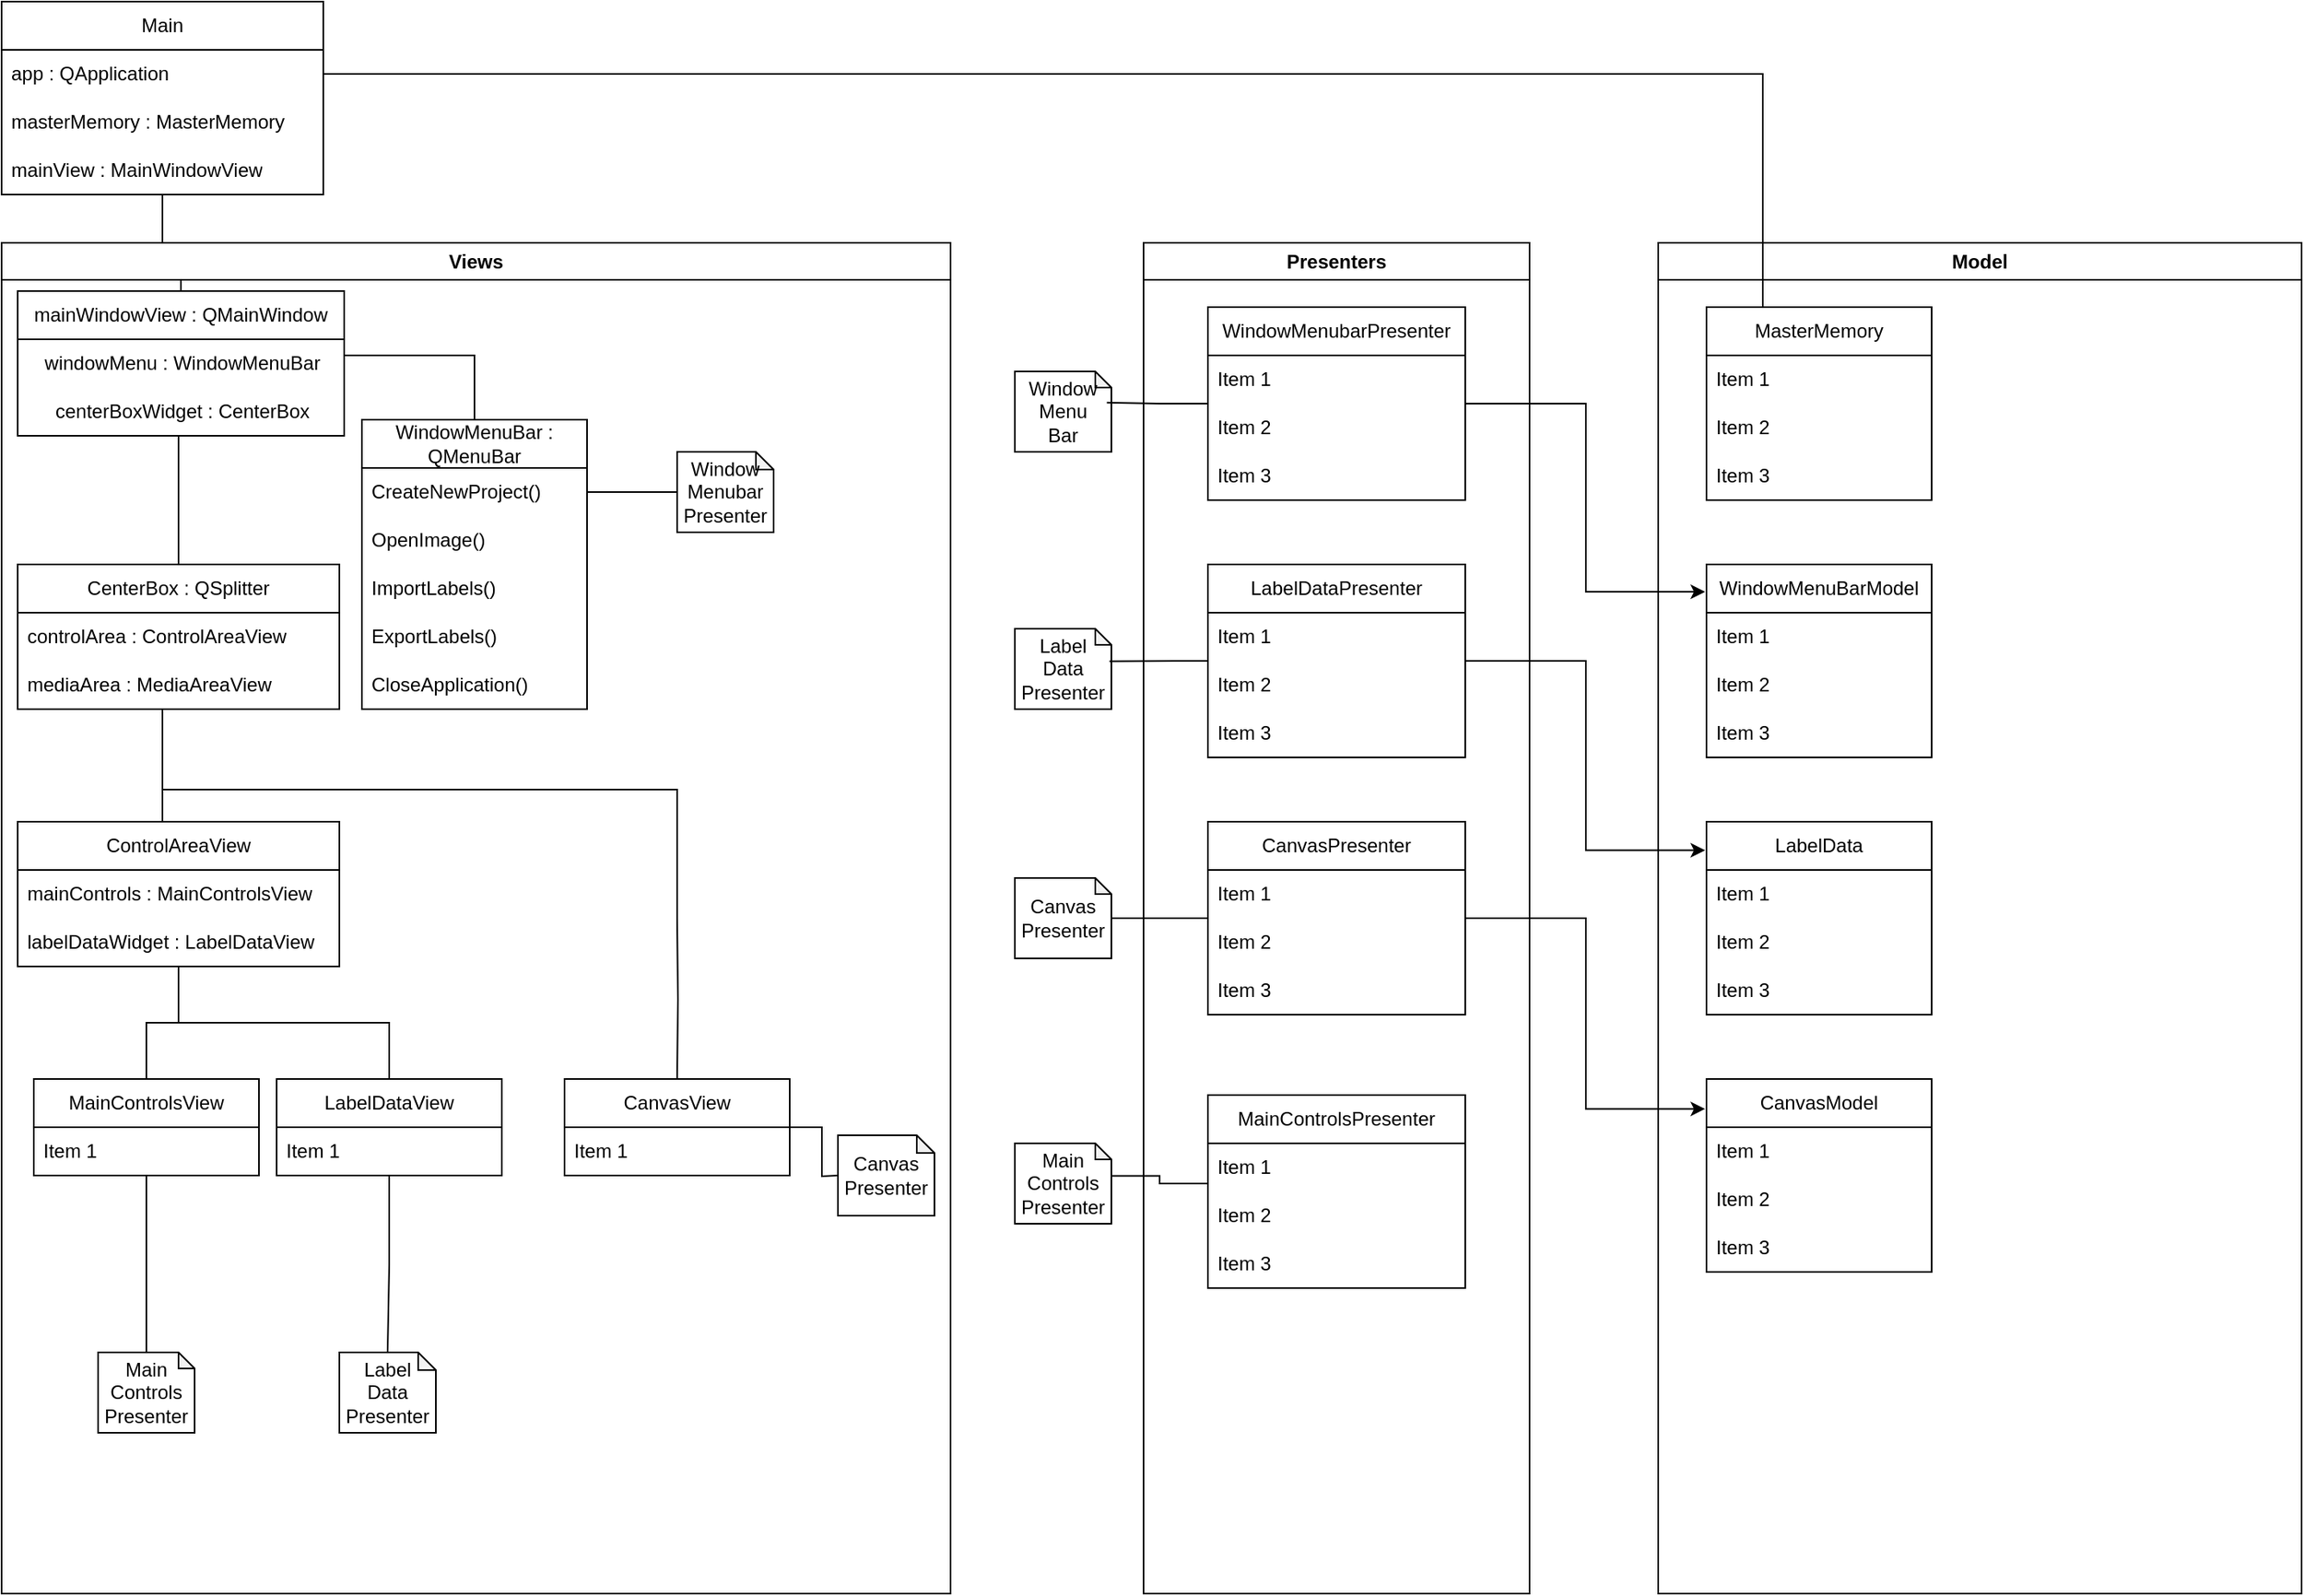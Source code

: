 <mxfile>
    <diagram id="C5RBs43oDa-KdzZeNtuy" name="Page-1">
        <mxGraphModel dx="1040" dy="496" grid="1" gridSize="10" guides="1" tooltips="1" connect="1" arrows="1" fold="1" page="1" pageScale="1" pageWidth="827" pageHeight="1169" math="0" shadow="0">
            <root>
                <mxCell id="WIyWlLk6GJQsqaUBKTNV-0"/>
                <mxCell id="WIyWlLk6GJQsqaUBKTNV-1" parent="WIyWlLk6GJQsqaUBKTNV-0"/>
                <mxCell id="UlnTeUXW9bFIteBgBk3g-49" style="edgeStyle=orthogonalEdgeStyle;rounded=0;orthogonalLoop=1;jettySize=auto;html=1;entryX=0.5;entryY=0;entryDx=0;entryDy=0;endArrow=none;endFill=0;" parent="WIyWlLk6GJQsqaUBKTNV-1" source="UlnTeUXW9bFIteBgBk3g-0" target="UlnTeUXW9bFIteBgBk3g-4" edge="1">
                    <mxGeometry relative="1" as="geometry"/>
                </mxCell>
                <mxCell id="UlnTeUXW9bFIteBgBk3g-0" value="Main" style="swimlane;fontStyle=0;childLayout=stackLayout;horizontal=1;startSize=30;horizontalStack=0;resizeParent=1;resizeParentMax=0;resizeLast=0;collapsible=1;marginBottom=0;whiteSpace=wrap;html=1;" parent="WIyWlLk6GJQsqaUBKTNV-1" vertex="1">
                    <mxGeometry x="50" y="50" width="200" height="120" as="geometry">
                        <mxRectangle x="80" y="70" width="70" height="30" as="alternateBounds"/>
                    </mxGeometry>
                </mxCell>
                <mxCell id="UlnTeUXW9bFIteBgBk3g-1" value="app : QApplication" style="text;strokeColor=none;fillColor=none;align=left;verticalAlign=middle;spacingLeft=4;spacingRight=4;overflow=hidden;points=[[0,0.5],[1,0.5]];portConstraint=eastwest;rotatable=0;whiteSpace=wrap;html=1;" parent="UlnTeUXW9bFIteBgBk3g-0" vertex="1">
                    <mxGeometry y="30" width="200" height="30" as="geometry"/>
                </mxCell>
                <mxCell id="UlnTeUXW9bFIteBgBk3g-2" value="masterMemory : MasterMemory" style="text;strokeColor=none;fillColor=none;align=left;verticalAlign=middle;spacingLeft=4;spacingRight=4;overflow=hidden;points=[[0,0.5],[1,0.5]];portConstraint=eastwest;rotatable=0;whiteSpace=wrap;html=1;" parent="UlnTeUXW9bFIteBgBk3g-0" vertex="1">
                    <mxGeometry y="60" width="200" height="30" as="geometry"/>
                </mxCell>
                <mxCell id="sI5Y6Wk5CKHaaCJfzd3--6" value="mainView : MainWindowView" style="text;strokeColor=none;fillColor=none;align=left;verticalAlign=middle;spacingLeft=4;spacingRight=4;overflow=hidden;points=[[0,0.5],[1,0.5]];portConstraint=eastwest;rotatable=0;whiteSpace=wrap;html=1;" parent="UlnTeUXW9bFIteBgBk3g-0" vertex="1">
                    <mxGeometry y="90" width="200" height="30" as="geometry"/>
                </mxCell>
                <mxCell id="UlnTeUXW9bFIteBgBk3g-8" value="Views" style="swimlane;whiteSpace=wrap;html=1;" parent="WIyWlLk6GJQsqaUBKTNV-1" vertex="1">
                    <mxGeometry x="50" y="200" width="590" height="840" as="geometry"/>
                </mxCell>
                <mxCell id="UlnTeUXW9bFIteBgBk3g-47" style="edgeStyle=orthogonalEdgeStyle;rounded=0;orthogonalLoop=1;jettySize=auto;html=1;endArrow=none;endFill=0;" parent="UlnTeUXW9bFIteBgBk3g-8" source="UlnTeUXW9bFIteBgBk3g-4" target="UlnTeUXW9bFIteBgBk3g-9" edge="1">
                    <mxGeometry relative="1" as="geometry">
                        <Array as="points">
                            <mxPoint x="110" y="140"/>
                            <mxPoint x="110" y="140"/>
                        </Array>
                    </mxGeometry>
                </mxCell>
                <mxCell id="UlnTeUXW9bFIteBgBk3g-4" value="mainWindowView : QMainWindow" style="swimlane;fontStyle=0;childLayout=stackLayout;horizontal=1;startSize=30;horizontalStack=0;resizeParent=1;resizeParentMax=0;resizeLast=0;collapsible=1;marginBottom=0;whiteSpace=wrap;html=1;" parent="UlnTeUXW9bFIteBgBk3g-8" vertex="1">
                    <mxGeometry x="10" y="30" width="203" height="90" as="geometry">
                        <mxRectangle x="30" y="40" width="220" height="30" as="alternateBounds"/>
                    </mxGeometry>
                </mxCell>
                <mxCell id="sI5Y6Wk5CKHaaCJfzd3--17" value="&lt;div&gt;windowMenu : WindowMenuBar&lt;/div&gt;" style="text;html=1;align=center;verticalAlign=middle;resizable=0;points=[];autosize=1;strokeColor=none;fillColor=none;" parent="UlnTeUXW9bFIteBgBk3g-4" vertex="1">
                    <mxGeometry y="30" width="203" height="30" as="geometry"/>
                </mxCell>
                <mxCell id="sI5Y6Wk5CKHaaCJfzd3--18" value="centerBoxWidget : CenterBox" style="text;html=1;align=center;verticalAlign=middle;resizable=0;points=[];autosize=1;strokeColor=none;fillColor=none;" parent="UlnTeUXW9bFIteBgBk3g-4" vertex="1">
                    <mxGeometry y="60" width="203" height="30" as="geometry"/>
                </mxCell>
                <mxCell id="UlnTeUXW9bFIteBgBk3g-60" style="edgeStyle=orthogonalEdgeStyle;rounded=0;orthogonalLoop=1;jettySize=auto;html=1;entryX=0.5;entryY=0;entryDx=0;entryDy=0;endArrow=none;endFill=0;" parent="UlnTeUXW9bFIteBgBk3g-8" source="UlnTeUXW9bFIteBgBk3g-21" target="UlnTeUXW9bFIteBgBk3g-56" edge="1">
                    <mxGeometry relative="1" as="geometry"/>
                </mxCell>
                <mxCell id="UlnTeUXW9bFIteBgBk3g-61" style="edgeStyle=orthogonalEdgeStyle;rounded=0;orthogonalLoop=1;jettySize=auto;html=1;entryX=0.5;entryY=0;entryDx=0;entryDy=0;endArrow=none;endFill=0;" parent="UlnTeUXW9bFIteBgBk3g-8" source="UlnTeUXW9bFIteBgBk3g-21" target="UlnTeUXW9bFIteBgBk3g-52" edge="1">
                    <mxGeometry relative="1" as="geometry"/>
                </mxCell>
                <mxCell id="UlnTeUXW9bFIteBgBk3g-21" value="ControlAreaView" style="swimlane;fontStyle=0;childLayout=stackLayout;horizontal=1;startSize=30;horizontalStack=0;resizeParent=1;resizeParentMax=0;resizeLast=0;collapsible=1;marginBottom=0;whiteSpace=wrap;html=1;" parent="UlnTeUXW9bFIteBgBk3g-8" vertex="1">
                    <mxGeometry x="10" y="360" width="200" height="90" as="geometry"/>
                </mxCell>
                <mxCell id="UlnTeUXW9bFIteBgBk3g-22" value="mainControls : MainControlsView" style="text;strokeColor=none;fillColor=none;align=left;verticalAlign=middle;spacingLeft=4;spacingRight=4;overflow=hidden;points=[[0,0.5],[1,0.5]];portConstraint=eastwest;rotatable=0;whiteSpace=wrap;html=1;" parent="UlnTeUXW9bFIteBgBk3g-21" vertex="1">
                    <mxGeometry y="30" width="200" height="30" as="geometry"/>
                </mxCell>
                <mxCell id="sI5Y6Wk5CKHaaCJfzd3--20" value="labelDataWidget : LabelDataView" style="text;strokeColor=none;fillColor=none;align=left;verticalAlign=middle;spacingLeft=4;spacingRight=4;overflow=hidden;points=[[0,0.5],[1,0.5]];portConstraint=eastwest;rotatable=0;whiteSpace=wrap;html=1;" parent="UlnTeUXW9bFIteBgBk3g-21" vertex="1">
                    <mxGeometry y="60" width="200" height="30" as="geometry"/>
                </mxCell>
                <mxCell id="UlnTeUXW9bFIteBgBk3g-45" style="edgeStyle=orthogonalEdgeStyle;rounded=0;orthogonalLoop=1;jettySize=auto;html=1;entryX=0.5;entryY=0;entryDx=0;entryDy=0;endArrow=none;endFill=0;" parent="UlnTeUXW9bFIteBgBk3g-8" source="UlnTeUXW9bFIteBgBk3g-9" target="UlnTeUXW9bFIteBgBk3g-21" edge="1">
                    <mxGeometry relative="1" as="geometry">
                        <Array as="points">
                            <mxPoint x="100" y="310"/>
                            <mxPoint x="100" y="310"/>
                        </Array>
                    </mxGeometry>
                </mxCell>
                <mxCell id="UlnTeUXW9bFIteBgBk3g-9" value="CenterBox : QSplitter" style="swimlane;fontStyle=0;childLayout=stackLayout;horizontal=1;startSize=30;horizontalStack=0;resizeParent=1;resizeParentMax=0;resizeLast=0;collapsible=1;marginBottom=0;whiteSpace=wrap;html=1;" parent="UlnTeUXW9bFIteBgBk3g-8" vertex="1">
                    <mxGeometry x="10" y="200" width="200" height="90" as="geometry"/>
                </mxCell>
                <mxCell id="UlnTeUXW9bFIteBgBk3g-10" value="controlArea : ControlAreaView" style="text;strokeColor=none;fillColor=none;align=left;verticalAlign=middle;spacingLeft=4;spacingRight=4;overflow=hidden;points=[[0,0.5],[1,0.5]];portConstraint=eastwest;rotatable=0;whiteSpace=wrap;html=1;" parent="UlnTeUXW9bFIteBgBk3g-9" vertex="1">
                    <mxGeometry y="30" width="200" height="30" as="geometry"/>
                </mxCell>
                <mxCell id="sI5Y6Wk5CKHaaCJfzd3--19" value="mediaArea : MediaAreaView" style="text;strokeColor=none;fillColor=none;align=left;verticalAlign=middle;spacingLeft=4;spacingRight=4;overflow=hidden;points=[[0,0.5],[1,0.5]];portConstraint=eastwest;rotatable=0;whiteSpace=wrap;html=1;" parent="UlnTeUXW9bFIteBgBk3g-9" vertex="1">
                    <mxGeometry y="60" width="200" height="30" as="geometry"/>
                </mxCell>
                <mxCell id="UlnTeUXW9bFIteBgBk3g-109" style="edgeStyle=orthogonalEdgeStyle;rounded=0;orthogonalLoop=1;jettySize=auto;html=1;endArrow=none;endFill=0;exitX=1;exitY=0.5;exitDx=0;exitDy=0;entryX=0;entryY=0.5;entryDx=0;entryDy=0;entryPerimeter=0;" parent="UlnTeUXW9bFIteBgBk3g-8" source="sI5Y6Wk5CKHaaCJfzd3--12" target="UlnTeUXW9bFIteBgBk3g-170" edge="1">
                    <mxGeometry relative="1" as="geometry">
                        <mxPoint x="400" y="260" as="targetPoint"/>
                        <mxPoint x="350" y="230" as="sourcePoint"/>
                    </mxGeometry>
                </mxCell>
                <mxCell id="UlnTeUXW9bFIteBgBk3g-111" style="edgeStyle=orthogonalEdgeStyle;rounded=0;orthogonalLoop=1;jettySize=auto;html=1;endArrow=none;endFill=0;" parent="UlnTeUXW9bFIteBgBk3g-8" source="UlnTeUXW9bFIteBgBk3g-52" edge="1">
                    <mxGeometry relative="1" as="geometry">
                        <mxPoint x="240" y="690" as="targetPoint"/>
                    </mxGeometry>
                </mxCell>
                <mxCell id="UlnTeUXW9bFIteBgBk3g-52" value="LabelDataView" style="swimlane;fontStyle=0;childLayout=stackLayout;horizontal=1;startSize=30;horizontalStack=0;resizeParent=1;resizeParentMax=0;resizeLast=0;collapsible=1;marginBottom=0;whiteSpace=wrap;html=1;" parent="UlnTeUXW9bFIteBgBk3g-8" vertex="1">
                    <mxGeometry x="171" y="520" width="140" height="60" as="geometry"/>
                </mxCell>
                <mxCell id="UlnTeUXW9bFIteBgBk3g-53" value="Item 1" style="text;strokeColor=none;fillColor=none;align=left;verticalAlign=middle;spacingLeft=4;spacingRight=4;overflow=hidden;points=[[0,0.5],[1,0.5]];portConstraint=eastwest;rotatable=0;whiteSpace=wrap;html=1;" parent="UlnTeUXW9bFIteBgBk3g-52" vertex="1">
                    <mxGeometry y="30" width="140" height="30" as="geometry"/>
                </mxCell>
                <mxCell id="UlnTeUXW9bFIteBgBk3g-110" style="edgeStyle=orthogonalEdgeStyle;rounded=0;orthogonalLoop=1;jettySize=auto;html=1;endArrow=none;endFill=0;" parent="UlnTeUXW9bFIteBgBk3g-8" source="UlnTeUXW9bFIteBgBk3g-56" edge="1">
                    <mxGeometry relative="1" as="geometry">
                        <mxPoint x="90" y="690" as="targetPoint"/>
                    </mxGeometry>
                </mxCell>
                <mxCell id="UlnTeUXW9bFIteBgBk3g-56" value="MainControlsView" style="swimlane;fontStyle=0;childLayout=stackLayout;horizontal=1;startSize=30;horizontalStack=0;resizeParent=1;resizeParentMax=0;resizeLast=0;collapsible=1;marginBottom=0;whiteSpace=wrap;html=1;" parent="UlnTeUXW9bFIteBgBk3g-8" vertex="1">
                    <mxGeometry x="20" y="520" width="140" height="60" as="geometry"/>
                </mxCell>
                <mxCell id="UlnTeUXW9bFIteBgBk3g-57" value="Item 1" style="text;strokeColor=none;fillColor=none;align=left;verticalAlign=middle;spacingLeft=4;spacingRight=4;overflow=hidden;points=[[0,0.5],[1,0.5]];portConstraint=eastwest;rotatable=0;whiteSpace=wrap;html=1;" parent="UlnTeUXW9bFIteBgBk3g-56" vertex="1">
                    <mxGeometry y="30" width="140" height="30" as="geometry"/>
                </mxCell>
                <mxCell id="UlnTeUXW9bFIteBgBk3g-112" style="edgeStyle=orthogonalEdgeStyle;rounded=0;orthogonalLoop=1;jettySize=auto;html=1;endArrow=none;endFill=0;" parent="UlnTeUXW9bFIteBgBk3g-8" source="UlnTeUXW9bFIteBgBk3g-29" edge="1">
                    <mxGeometry relative="1" as="geometry">
                        <mxPoint x="520" y="580" as="targetPoint"/>
                    </mxGeometry>
                </mxCell>
                <mxCell id="UlnTeUXW9bFIteBgBk3g-29" value="CanvasView" style="swimlane;fontStyle=0;childLayout=stackLayout;horizontal=1;startSize=30;horizontalStack=0;resizeParent=1;resizeParentMax=0;resizeLast=0;collapsible=1;marginBottom=0;whiteSpace=wrap;html=1;" parent="UlnTeUXW9bFIteBgBk3g-8" vertex="1">
                    <mxGeometry x="350" y="520" width="140" height="60" as="geometry"/>
                </mxCell>
                <mxCell id="UlnTeUXW9bFIteBgBk3g-30" value="Item 1" style="text;strokeColor=none;fillColor=none;align=left;verticalAlign=middle;spacingLeft=4;spacingRight=4;overflow=hidden;points=[[0,0.5],[1,0.5]];portConstraint=eastwest;rotatable=0;whiteSpace=wrap;html=1;" parent="UlnTeUXW9bFIteBgBk3g-29" vertex="1">
                    <mxGeometry y="30" width="140" height="30" as="geometry"/>
                </mxCell>
                <mxCell id="UlnTeUXW9bFIteBgBk3g-42" style="edgeStyle=orthogonalEdgeStyle;rounded=0;orthogonalLoop=1;jettySize=auto;html=1;entryX=0.5;entryY=0;entryDx=0;entryDy=0;endArrow=none;endFill=0;" parent="UlnTeUXW9bFIteBgBk3g-8" target="UlnTeUXW9bFIteBgBk3g-29" edge="1">
                    <mxGeometry relative="1" as="geometry">
                        <mxPoint x="420" y="420" as="sourcePoint"/>
                    </mxGeometry>
                </mxCell>
                <mxCell id="UlnTeUXW9bFIteBgBk3g-46" style="edgeStyle=orthogonalEdgeStyle;rounded=0;orthogonalLoop=1;jettySize=auto;html=1;endArrow=none;endFill=0;" parent="UlnTeUXW9bFIteBgBk3g-8" source="UlnTeUXW9bFIteBgBk3g-9" edge="1">
                    <mxGeometry relative="1" as="geometry">
                        <Array as="points">
                            <mxPoint x="100" y="340"/>
                            <mxPoint x="420" y="340"/>
                        </Array>
                        <mxPoint x="420" y="420" as="targetPoint"/>
                    </mxGeometry>
                </mxCell>
                <mxCell id="UlnTeUXW9bFIteBgBk3g-164" value="Main&lt;div&gt;Controls&lt;/div&gt;&lt;div&gt;Presenter&lt;/div&gt;" style="shape=note;whiteSpace=wrap;html=1;backgroundOutline=1;darkOpacity=0.05;size=10;" parent="UlnTeUXW9bFIteBgBk3g-8" vertex="1">
                    <mxGeometry x="60" y="690" width="60" height="50" as="geometry"/>
                </mxCell>
                <mxCell id="UlnTeUXW9bFIteBgBk3g-168" value="Canvas&lt;div&gt;Presenter&lt;/div&gt;" style="shape=note;whiteSpace=wrap;html=1;backgroundOutline=1;darkOpacity=0.05;size=11;" parent="UlnTeUXW9bFIteBgBk3g-8" vertex="1">
                    <mxGeometry x="520" y="555" width="60" height="50" as="geometry"/>
                </mxCell>
                <mxCell id="UlnTeUXW9bFIteBgBk3g-169" value="Label&lt;br&gt;Data&lt;br&gt;Presenter" style="shape=note;whiteSpace=wrap;html=1;backgroundOutline=1;darkOpacity=0.05;size=11;" parent="UlnTeUXW9bFIteBgBk3g-8" vertex="1">
                    <mxGeometry x="210" y="690" width="60" height="50" as="geometry"/>
                </mxCell>
                <mxCell id="UlnTeUXW9bFIteBgBk3g-170" value="&lt;div&gt;Window&lt;/div&gt;&lt;div&gt;Menubar&lt;/div&gt;&lt;div&gt;Presenter&lt;/div&gt;" style="shape=note;whiteSpace=wrap;html=1;backgroundOutline=1;darkOpacity=0.05;size=11;" parent="UlnTeUXW9bFIteBgBk3g-8" vertex="1">
                    <mxGeometry x="420" y="130" width="60" height="50" as="geometry"/>
                </mxCell>
                <mxCell id="sI5Y6Wk5CKHaaCJfzd3--11" value="WindowMenuBar : QMenuBar" style="swimlane;fontStyle=0;childLayout=stackLayout;horizontal=1;startSize=30;horizontalStack=0;resizeParent=1;resizeParentMax=0;resizeLast=0;collapsible=1;marginBottom=0;whiteSpace=wrap;html=1;" parent="UlnTeUXW9bFIteBgBk3g-8" vertex="1">
                    <mxGeometry x="224" y="110" width="140" height="180" as="geometry"/>
                </mxCell>
                <mxCell id="sI5Y6Wk5CKHaaCJfzd3--12" value="CreateNewProject()" style="text;strokeColor=none;fillColor=none;align=left;verticalAlign=middle;spacingLeft=4;spacingRight=4;overflow=hidden;points=[[0,0.5],[1,0.5]];portConstraint=eastwest;rotatable=0;whiteSpace=wrap;html=1;" parent="sI5Y6Wk5CKHaaCJfzd3--11" vertex="1">
                    <mxGeometry y="30" width="140" height="30" as="geometry"/>
                </mxCell>
                <mxCell id="sI5Y6Wk5CKHaaCJfzd3--13" value="OpenImage()" style="text;strokeColor=none;fillColor=none;align=left;verticalAlign=middle;spacingLeft=4;spacingRight=4;overflow=hidden;points=[[0,0.5],[1,0.5]];portConstraint=eastwest;rotatable=0;whiteSpace=wrap;html=1;" parent="sI5Y6Wk5CKHaaCJfzd3--11" vertex="1">
                    <mxGeometry y="60" width="140" height="30" as="geometry"/>
                </mxCell>
                <mxCell id="sI5Y6Wk5CKHaaCJfzd3--14" value="ImportLabels()" style="text;strokeColor=none;fillColor=none;align=left;verticalAlign=middle;spacingLeft=4;spacingRight=4;overflow=hidden;points=[[0,0.5],[1,0.5]];portConstraint=eastwest;rotatable=0;whiteSpace=wrap;html=1;" parent="sI5Y6Wk5CKHaaCJfzd3--11" vertex="1">
                    <mxGeometry y="90" width="140" height="30" as="geometry"/>
                </mxCell>
                <mxCell id="sI5Y6Wk5CKHaaCJfzd3--15" value="ExportLabels()" style="text;strokeColor=none;fillColor=none;align=left;verticalAlign=middle;spacingLeft=4;spacingRight=4;overflow=hidden;points=[[0,0.5],[1,0.5]];portConstraint=eastwest;rotatable=0;whiteSpace=wrap;html=1;" parent="sI5Y6Wk5CKHaaCJfzd3--11" vertex="1">
                    <mxGeometry y="120" width="140" height="30" as="geometry"/>
                </mxCell>
                <mxCell id="sI5Y6Wk5CKHaaCJfzd3--16" value="CloseApplication()" style="text;strokeColor=none;fillColor=none;align=left;verticalAlign=middle;spacingLeft=4;spacingRight=4;overflow=hidden;points=[[0,0.5],[1,0.5]];portConstraint=eastwest;rotatable=0;whiteSpace=wrap;html=1;" parent="sI5Y6Wk5CKHaaCJfzd3--11" vertex="1">
                    <mxGeometry y="150" width="140" height="30" as="geometry"/>
                </mxCell>
                <mxCell id="UlnTeUXW9bFIteBgBk3g-48" style="edgeStyle=orthogonalEdgeStyle;rounded=0;orthogonalLoop=1;jettySize=auto;html=1;entryX=0.5;entryY=0;entryDx=0;entryDy=0;endArrow=none;endFill=0;" parent="UlnTeUXW9bFIteBgBk3g-8" source="UlnTeUXW9bFIteBgBk3g-4" target="sI5Y6Wk5CKHaaCJfzd3--11" edge="1">
                    <mxGeometry relative="1" as="geometry">
                        <Array as="points">
                            <mxPoint x="294" y="70"/>
                        </Array>
                        <mxPoint x="287.98" y="201.68" as="targetPoint"/>
                    </mxGeometry>
                </mxCell>
                <mxCell id="UlnTeUXW9bFIteBgBk3g-108" value="Presenters" style="swimlane;whiteSpace=wrap;html=1;" parent="WIyWlLk6GJQsqaUBKTNV-1" vertex="1">
                    <mxGeometry x="760" y="200" width="240" height="840" as="geometry"/>
                </mxCell>
                <mxCell id="UlnTeUXW9bFIteBgBk3g-114" value="WindowMenubarPresenter" style="swimlane;fontStyle=0;childLayout=stackLayout;horizontal=1;startSize=30;horizontalStack=0;resizeParent=1;resizeParentMax=0;resizeLast=0;collapsible=1;marginBottom=0;whiteSpace=wrap;html=1;" parent="UlnTeUXW9bFIteBgBk3g-108" vertex="1">
                    <mxGeometry x="40" y="40" width="160" height="120" as="geometry"/>
                </mxCell>
                <mxCell id="UlnTeUXW9bFIteBgBk3g-115" value="Item 1" style="text;strokeColor=none;fillColor=none;align=left;verticalAlign=middle;spacingLeft=4;spacingRight=4;overflow=hidden;points=[[0,0.5],[1,0.5]];portConstraint=eastwest;rotatable=0;whiteSpace=wrap;html=1;" parent="UlnTeUXW9bFIteBgBk3g-114" vertex="1">
                    <mxGeometry y="30" width="160" height="30" as="geometry"/>
                </mxCell>
                <mxCell id="UlnTeUXW9bFIteBgBk3g-116" value="Item 2" style="text;strokeColor=none;fillColor=none;align=left;verticalAlign=middle;spacingLeft=4;spacingRight=4;overflow=hidden;points=[[0,0.5],[1,0.5]];portConstraint=eastwest;rotatable=0;whiteSpace=wrap;html=1;" parent="UlnTeUXW9bFIteBgBk3g-114" vertex="1">
                    <mxGeometry y="60" width="160" height="30" as="geometry"/>
                </mxCell>
                <mxCell id="UlnTeUXW9bFIteBgBk3g-117" value="Item 3" style="text;strokeColor=none;fillColor=none;align=left;verticalAlign=middle;spacingLeft=4;spacingRight=4;overflow=hidden;points=[[0,0.5],[1,0.5]];portConstraint=eastwest;rotatable=0;whiteSpace=wrap;html=1;" parent="UlnTeUXW9bFIteBgBk3g-114" vertex="1">
                    <mxGeometry y="90" width="160" height="30" as="geometry"/>
                </mxCell>
                <mxCell id="UlnTeUXW9bFIteBgBk3g-118" value="LabelDataPresenter" style="swimlane;fontStyle=0;childLayout=stackLayout;horizontal=1;startSize=30;horizontalStack=0;resizeParent=1;resizeParentMax=0;resizeLast=0;collapsible=1;marginBottom=0;whiteSpace=wrap;html=1;" parent="UlnTeUXW9bFIteBgBk3g-108" vertex="1">
                    <mxGeometry x="40" y="200" width="160" height="120" as="geometry"/>
                </mxCell>
                <mxCell id="UlnTeUXW9bFIteBgBk3g-119" value="Item 1" style="text;strokeColor=none;fillColor=none;align=left;verticalAlign=middle;spacingLeft=4;spacingRight=4;overflow=hidden;points=[[0,0.5],[1,0.5]];portConstraint=eastwest;rotatable=0;whiteSpace=wrap;html=1;" parent="UlnTeUXW9bFIteBgBk3g-118" vertex="1">
                    <mxGeometry y="30" width="160" height="30" as="geometry"/>
                </mxCell>
                <mxCell id="UlnTeUXW9bFIteBgBk3g-120" value="Item 2" style="text;strokeColor=none;fillColor=none;align=left;verticalAlign=middle;spacingLeft=4;spacingRight=4;overflow=hidden;points=[[0,0.5],[1,0.5]];portConstraint=eastwest;rotatable=0;whiteSpace=wrap;html=1;" parent="UlnTeUXW9bFIteBgBk3g-118" vertex="1">
                    <mxGeometry y="60" width="160" height="30" as="geometry"/>
                </mxCell>
                <mxCell id="UlnTeUXW9bFIteBgBk3g-121" value="Item 3" style="text;strokeColor=none;fillColor=none;align=left;verticalAlign=middle;spacingLeft=4;spacingRight=4;overflow=hidden;points=[[0,0.5],[1,0.5]];portConstraint=eastwest;rotatable=0;whiteSpace=wrap;html=1;" parent="UlnTeUXW9bFIteBgBk3g-118" vertex="1">
                    <mxGeometry y="90" width="160" height="30" as="geometry"/>
                </mxCell>
                <mxCell id="UlnTeUXW9bFIteBgBk3g-122" value="CanvasPresenter" style="swimlane;fontStyle=0;childLayout=stackLayout;horizontal=1;startSize=30;horizontalStack=0;resizeParent=1;resizeParentMax=0;resizeLast=0;collapsible=1;marginBottom=0;whiteSpace=wrap;html=1;" parent="UlnTeUXW9bFIteBgBk3g-108" vertex="1">
                    <mxGeometry x="40" y="360" width="160" height="120" as="geometry"/>
                </mxCell>
                <mxCell id="UlnTeUXW9bFIteBgBk3g-123" value="Item 1" style="text;strokeColor=none;fillColor=none;align=left;verticalAlign=middle;spacingLeft=4;spacingRight=4;overflow=hidden;points=[[0,0.5],[1,0.5]];portConstraint=eastwest;rotatable=0;whiteSpace=wrap;html=1;" parent="UlnTeUXW9bFIteBgBk3g-122" vertex="1">
                    <mxGeometry y="30" width="160" height="30" as="geometry"/>
                </mxCell>
                <mxCell id="UlnTeUXW9bFIteBgBk3g-124" value="Item 2" style="text;strokeColor=none;fillColor=none;align=left;verticalAlign=middle;spacingLeft=4;spacingRight=4;overflow=hidden;points=[[0,0.5],[1,0.5]];portConstraint=eastwest;rotatable=0;whiteSpace=wrap;html=1;" parent="UlnTeUXW9bFIteBgBk3g-122" vertex="1">
                    <mxGeometry y="60" width="160" height="30" as="geometry"/>
                </mxCell>
                <mxCell id="UlnTeUXW9bFIteBgBk3g-125" value="Item 3" style="text;strokeColor=none;fillColor=none;align=left;verticalAlign=middle;spacingLeft=4;spacingRight=4;overflow=hidden;points=[[0,0.5],[1,0.5]];portConstraint=eastwest;rotatable=0;whiteSpace=wrap;html=1;" parent="UlnTeUXW9bFIteBgBk3g-122" vertex="1">
                    <mxGeometry y="90" width="160" height="30" as="geometry"/>
                </mxCell>
                <mxCell id="UlnTeUXW9bFIteBgBk3g-130" value="MainControlsPresenter" style="swimlane;fontStyle=0;childLayout=stackLayout;horizontal=1;startSize=30;horizontalStack=0;resizeParent=1;resizeParentMax=0;resizeLast=0;collapsible=1;marginBottom=0;whiteSpace=wrap;html=1;" parent="UlnTeUXW9bFIteBgBk3g-108" vertex="1">
                    <mxGeometry x="40" y="530" width="160" height="120" as="geometry"/>
                </mxCell>
                <mxCell id="UlnTeUXW9bFIteBgBk3g-131" value="Item 1" style="text;strokeColor=none;fillColor=none;align=left;verticalAlign=middle;spacingLeft=4;spacingRight=4;overflow=hidden;points=[[0,0.5],[1,0.5]];portConstraint=eastwest;rotatable=0;whiteSpace=wrap;html=1;" parent="UlnTeUXW9bFIteBgBk3g-130" vertex="1">
                    <mxGeometry y="30" width="160" height="30" as="geometry"/>
                </mxCell>
                <mxCell id="UlnTeUXW9bFIteBgBk3g-132" value="Item 2" style="text;strokeColor=none;fillColor=none;align=left;verticalAlign=middle;spacingLeft=4;spacingRight=4;overflow=hidden;points=[[0,0.5],[1,0.5]];portConstraint=eastwest;rotatable=0;whiteSpace=wrap;html=1;" parent="UlnTeUXW9bFIteBgBk3g-130" vertex="1">
                    <mxGeometry y="60" width="160" height="30" as="geometry"/>
                </mxCell>
                <mxCell id="UlnTeUXW9bFIteBgBk3g-133" value="Item 3" style="text;strokeColor=none;fillColor=none;align=left;verticalAlign=middle;spacingLeft=4;spacingRight=4;overflow=hidden;points=[[0,0.5],[1,0.5]];portConstraint=eastwest;rotatable=0;whiteSpace=wrap;html=1;" parent="UlnTeUXW9bFIteBgBk3g-130" vertex="1">
                    <mxGeometry y="90" width="160" height="30" as="geometry"/>
                </mxCell>
                <mxCell id="UlnTeUXW9bFIteBgBk3g-134" value="Model" style="swimlane;whiteSpace=wrap;html=1;" parent="WIyWlLk6GJQsqaUBKTNV-1" vertex="1">
                    <mxGeometry x="1080" y="200" width="400" height="840" as="geometry"/>
                </mxCell>
                <mxCell id="UlnTeUXW9bFIteBgBk3g-135" value="MasterMemory" style="swimlane;fontStyle=0;childLayout=stackLayout;horizontal=1;startSize=30;horizontalStack=0;resizeParent=1;resizeParentMax=0;resizeLast=0;collapsible=1;marginBottom=0;whiteSpace=wrap;html=1;" parent="UlnTeUXW9bFIteBgBk3g-134" vertex="1">
                    <mxGeometry x="30" y="40" width="140" height="120" as="geometry"/>
                </mxCell>
                <mxCell id="UlnTeUXW9bFIteBgBk3g-136" value="Item 1" style="text;strokeColor=none;fillColor=none;align=left;verticalAlign=middle;spacingLeft=4;spacingRight=4;overflow=hidden;points=[[0,0.5],[1,0.5]];portConstraint=eastwest;rotatable=0;whiteSpace=wrap;html=1;" parent="UlnTeUXW9bFIteBgBk3g-135" vertex="1">
                    <mxGeometry y="30" width="140" height="30" as="geometry"/>
                </mxCell>
                <mxCell id="UlnTeUXW9bFIteBgBk3g-137" value="Item 2" style="text;strokeColor=none;fillColor=none;align=left;verticalAlign=middle;spacingLeft=4;spacingRight=4;overflow=hidden;points=[[0,0.5],[1,0.5]];portConstraint=eastwest;rotatable=0;whiteSpace=wrap;html=1;" parent="UlnTeUXW9bFIteBgBk3g-135" vertex="1">
                    <mxGeometry y="60" width="140" height="30" as="geometry"/>
                </mxCell>
                <mxCell id="UlnTeUXW9bFIteBgBk3g-138" value="Item 3" style="text;strokeColor=none;fillColor=none;align=left;verticalAlign=middle;spacingLeft=4;spacingRight=4;overflow=hidden;points=[[0,0.5],[1,0.5]];portConstraint=eastwest;rotatable=0;whiteSpace=wrap;html=1;" parent="UlnTeUXW9bFIteBgBk3g-135" vertex="1">
                    <mxGeometry y="90" width="140" height="30" as="geometry"/>
                </mxCell>
                <mxCell id="UlnTeUXW9bFIteBgBk3g-139" value="WindowMenuBarModel" style="swimlane;fontStyle=0;childLayout=stackLayout;horizontal=1;startSize=30;horizontalStack=0;resizeParent=1;resizeParentMax=0;resizeLast=0;collapsible=1;marginBottom=0;whiteSpace=wrap;html=1;" parent="UlnTeUXW9bFIteBgBk3g-134" vertex="1">
                    <mxGeometry x="30" y="200" width="140" height="120" as="geometry"/>
                </mxCell>
                <mxCell id="UlnTeUXW9bFIteBgBk3g-140" value="Item 1" style="text;strokeColor=none;fillColor=none;align=left;verticalAlign=middle;spacingLeft=4;spacingRight=4;overflow=hidden;points=[[0,0.5],[1,0.5]];portConstraint=eastwest;rotatable=0;whiteSpace=wrap;html=1;" parent="UlnTeUXW9bFIteBgBk3g-139" vertex="1">
                    <mxGeometry y="30" width="140" height="30" as="geometry"/>
                </mxCell>
                <mxCell id="UlnTeUXW9bFIteBgBk3g-141" value="Item 2" style="text;strokeColor=none;fillColor=none;align=left;verticalAlign=middle;spacingLeft=4;spacingRight=4;overflow=hidden;points=[[0,0.5],[1,0.5]];portConstraint=eastwest;rotatable=0;whiteSpace=wrap;html=1;" parent="UlnTeUXW9bFIteBgBk3g-139" vertex="1">
                    <mxGeometry y="60" width="140" height="30" as="geometry"/>
                </mxCell>
                <mxCell id="UlnTeUXW9bFIteBgBk3g-142" value="Item 3" style="text;strokeColor=none;fillColor=none;align=left;verticalAlign=middle;spacingLeft=4;spacingRight=4;overflow=hidden;points=[[0,0.5],[1,0.5]];portConstraint=eastwest;rotatable=0;whiteSpace=wrap;html=1;" parent="UlnTeUXW9bFIteBgBk3g-139" vertex="1">
                    <mxGeometry y="90" width="140" height="30" as="geometry"/>
                </mxCell>
                <mxCell id="UlnTeUXW9bFIteBgBk3g-143" value="LabelData" style="swimlane;fontStyle=0;childLayout=stackLayout;horizontal=1;startSize=30;horizontalStack=0;resizeParent=1;resizeParentMax=0;resizeLast=0;collapsible=1;marginBottom=0;whiteSpace=wrap;html=1;" parent="UlnTeUXW9bFIteBgBk3g-134" vertex="1">
                    <mxGeometry x="30" y="360" width="140" height="120" as="geometry"/>
                </mxCell>
                <mxCell id="UlnTeUXW9bFIteBgBk3g-144" value="Item 1" style="text;strokeColor=none;fillColor=none;align=left;verticalAlign=middle;spacingLeft=4;spacingRight=4;overflow=hidden;points=[[0,0.5],[1,0.5]];portConstraint=eastwest;rotatable=0;whiteSpace=wrap;html=1;" parent="UlnTeUXW9bFIteBgBk3g-143" vertex="1">
                    <mxGeometry y="30" width="140" height="30" as="geometry"/>
                </mxCell>
                <mxCell id="UlnTeUXW9bFIteBgBk3g-145" value="Item 2" style="text;strokeColor=none;fillColor=none;align=left;verticalAlign=middle;spacingLeft=4;spacingRight=4;overflow=hidden;points=[[0,0.5],[1,0.5]];portConstraint=eastwest;rotatable=0;whiteSpace=wrap;html=1;" parent="UlnTeUXW9bFIteBgBk3g-143" vertex="1">
                    <mxGeometry y="60" width="140" height="30" as="geometry"/>
                </mxCell>
                <mxCell id="UlnTeUXW9bFIteBgBk3g-146" value="Item 3" style="text;strokeColor=none;fillColor=none;align=left;verticalAlign=middle;spacingLeft=4;spacingRight=4;overflow=hidden;points=[[0,0.5],[1,0.5]];portConstraint=eastwest;rotatable=0;whiteSpace=wrap;html=1;" parent="UlnTeUXW9bFIteBgBk3g-143" vertex="1">
                    <mxGeometry y="90" width="140" height="30" as="geometry"/>
                </mxCell>
                <mxCell id="UlnTeUXW9bFIteBgBk3g-147" value="CanvasModel" style="swimlane;fontStyle=0;childLayout=stackLayout;horizontal=1;startSize=30;horizontalStack=0;resizeParent=1;resizeParentMax=0;resizeLast=0;collapsible=1;marginBottom=0;whiteSpace=wrap;html=1;" parent="UlnTeUXW9bFIteBgBk3g-134" vertex="1">
                    <mxGeometry x="30" y="520" width="140" height="120" as="geometry"/>
                </mxCell>
                <mxCell id="UlnTeUXW9bFIteBgBk3g-148" value="Item 1" style="text;strokeColor=none;fillColor=none;align=left;verticalAlign=middle;spacingLeft=4;spacingRight=4;overflow=hidden;points=[[0,0.5],[1,0.5]];portConstraint=eastwest;rotatable=0;whiteSpace=wrap;html=1;" parent="UlnTeUXW9bFIteBgBk3g-147" vertex="1">
                    <mxGeometry y="30" width="140" height="30" as="geometry"/>
                </mxCell>
                <mxCell id="UlnTeUXW9bFIteBgBk3g-149" value="Item 2" style="text;strokeColor=none;fillColor=none;align=left;verticalAlign=middle;spacingLeft=4;spacingRight=4;overflow=hidden;points=[[0,0.5],[1,0.5]];portConstraint=eastwest;rotatable=0;whiteSpace=wrap;html=1;" parent="UlnTeUXW9bFIteBgBk3g-147" vertex="1">
                    <mxGeometry y="60" width="140" height="30" as="geometry"/>
                </mxCell>
                <mxCell id="UlnTeUXW9bFIteBgBk3g-150" value="Item 3" style="text;strokeColor=none;fillColor=none;align=left;verticalAlign=middle;spacingLeft=4;spacingRight=4;overflow=hidden;points=[[0,0.5],[1,0.5]];portConstraint=eastwest;rotatable=0;whiteSpace=wrap;html=1;" parent="UlnTeUXW9bFIteBgBk3g-147" vertex="1">
                    <mxGeometry y="90" width="140" height="30" as="geometry"/>
                </mxCell>
                <mxCell id="UlnTeUXW9bFIteBgBk3g-158" style="edgeStyle=orthogonalEdgeStyle;rounded=0;orthogonalLoop=1;jettySize=auto;html=1;entryX=-0.006;entryY=0.142;entryDx=0;entryDy=0;entryPerimeter=0;" parent="WIyWlLk6GJQsqaUBKTNV-1" source="UlnTeUXW9bFIteBgBk3g-114" target="UlnTeUXW9bFIteBgBk3g-139" edge="1">
                    <mxGeometry relative="1" as="geometry"/>
                </mxCell>
                <mxCell id="UlnTeUXW9bFIteBgBk3g-159" style="edgeStyle=orthogonalEdgeStyle;rounded=0;orthogonalLoop=1;jettySize=auto;html=1;entryX=-0.006;entryY=0.148;entryDx=0;entryDy=0;entryPerimeter=0;" parent="WIyWlLk6GJQsqaUBKTNV-1" source="UlnTeUXW9bFIteBgBk3g-118" target="UlnTeUXW9bFIteBgBk3g-143" edge="1">
                    <mxGeometry relative="1" as="geometry"/>
                </mxCell>
                <mxCell id="UlnTeUXW9bFIteBgBk3g-160" style="edgeStyle=orthogonalEdgeStyle;rounded=0;orthogonalLoop=1;jettySize=auto;html=1;entryX=-0.006;entryY=0.155;entryDx=0;entryDy=0;entryPerimeter=0;" parent="WIyWlLk6GJQsqaUBKTNV-1" source="UlnTeUXW9bFIteBgBk3g-122" target="UlnTeUXW9bFIteBgBk3g-147" edge="1">
                    <mxGeometry relative="1" as="geometry"/>
                </mxCell>
                <mxCell id="UlnTeUXW9bFIteBgBk3g-173" value="Main&lt;div&gt;Controls&lt;/div&gt;&lt;div&gt;Presenter&lt;/div&gt;" style="shape=note;whiteSpace=wrap;html=1;backgroundOutline=1;darkOpacity=0.05;size=10;" parent="WIyWlLk6GJQsqaUBKTNV-1" vertex="1">
                    <mxGeometry x="680" y="760" width="60" height="50" as="geometry"/>
                </mxCell>
                <mxCell id="UlnTeUXW9bFIteBgBk3g-175" value="Canvas&lt;div&gt;Presenter&lt;/div&gt;" style="shape=note;whiteSpace=wrap;html=1;backgroundOutline=1;darkOpacity=0.05;size=10;" parent="WIyWlLk6GJQsqaUBKTNV-1" vertex="1">
                    <mxGeometry x="680" y="595" width="60" height="50" as="geometry"/>
                </mxCell>
                <mxCell id="UlnTeUXW9bFIteBgBk3g-176" value="Label&lt;div&gt;Data&lt;/div&gt;&lt;div&gt;Presenter&lt;/div&gt;" style="shape=note;whiteSpace=wrap;html=1;backgroundOutline=1;darkOpacity=0.05;size=10;" parent="WIyWlLk6GJQsqaUBKTNV-1" vertex="1">
                    <mxGeometry x="680" y="440" width="60" height="50" as="geometry"/>
                </mxCell>
                <mxCell id="UlnTeUXW9bFIteBgBk3g-177" value="Window&lt;div&gt;Menu&lt;/div&gt;&lt;div&gt;Bar&lt;/div&gt;" style="shape=note;whiteSpace=wrap;html=1;backgroundOutline=1;darkOpacity=0.05;size=10;" parent="WIyWlLk6GJQsqaUBKTNV-1" vertex="1">
                    <mxGeometry x="680" y="280" width="60" height="50" as="geometry"/>
                </mxCell>
                <mxCell id="UlnTeUXW9bFIteBgBk3g-178" style="edgeStyle=orthogonalEdgeStyle;rounded=0;orthogonalLoop=1;jettySize=auto;html=1;entryX=0.25;entryY=0;entryDx=0;entryDy=0;endArrow=none;endFill=0;" parent="WIyWlLk6GJQsqaUBKTNV-1" source="UlnTeUXW9bFIteBgBk3g-1" target="UlnTeUXW9bFIteBgBk3g-135" edge="1">
                    <mxGeometry relative="1" as="geometry"/>
                </mxCell>
                <mxCell id="UlnTeUXW9bFIteBgBk3g-181" style="edgeStyle=orthogonalEdgeStyle;rounded=0;orthogonalLoop=1;jettySize=auto;html=1;entryX=1.007;entryY=0.404;entryDx=0;entryDy=0;entryPerimeter=0;endArrow=none;endFill=0;" parent="WIyWlLk6GJQsqaUBKTNV-1" source="UlnTeUXW9bFIteBgBk3g-130" target="UlnTeUXW9bFIteBgBk3g-173" edge="1">
                    <mxGeometry relative="1" as="geometry">
                        <Array as="points">
                            <mxPoint x="770" y="785"/>
                            <mxPoint x="770" y="780"/>
                        </Array>
                    </mxGeometry>
                </mxCell>
                <mxCell id="UlnTeUXW9bFIteBgBk3g-184" style="edgeStyle=orthogonalEdgeStyle;rounded=0;orthogonalLoop=1;jettySize=auto;html=1;endArrow=none;endFill=0;" parent="WIyWlLk6GJQsqaUBKTNV-1" source="UlnTeUXW9bFIteBgBk3g-122" target="UlnTeUXW9bFIteBgBk3g-175" edge="1">
                    <mxGeometry relative="1" as="geometry">
                        <Array as="points">
                            <mxPoint x="770" y="620"/>
                            <mxPoint x="770" y="620"/>
                        </Array>
                    </mxGeometry>
                </mxCell>
                <mxCell id="UlnTeUXW9bFIteBgBk3g-186" style="edgeStyle=orthogonalEdgeStyle;rounded=0;orthogonalLoop=1;jettySize=auto;html=1;entryX=0.98;entryY=0.404;entryDx=0;entryDy=0;entryPerimeter=0;endArrow=none;endFill=0;" parent="WIyWlLk6GJQsqaUBKTNV-1" source="UlnTeUXW9bFIteBgBk3g-118" target="UlnTeUXW9bFIteBgBk3g-176" edge="1">
                    <mxGeometry relative="1" as="geometry">
                        <Array as="points">
                            <mxPoint x="780" y="460"/>
                            <mxPoint x="780" y="460"/>
                        </Array>
                    </mxGeometry>
                </mxCell>
                <mxCell id="UlnTeUXW9bFIteBgBk3g-187" style="edgeStyle=orthogonalEdgeStyle;rounded=0;orthogonalLoop=1;jettySize=auto;html=1;entryX=0.953;entryY=0.388;entryDx=0;entryDy=0;entryPerimeter=0;endArrow=none;endFill=0;" parent="WIyWlLk6GJQsqaUBKTNV-1" source="UlnTeUXW9bFIteBgBk3g-114" target="UlnTeUXW9bFIteBgBk3g-177" edge="1">
                    <mxGeometry relative="1" as="geometry"/>
                </mxCell>
            </root>
        </mxGraphModel>
    </diagram>
</mxfile>